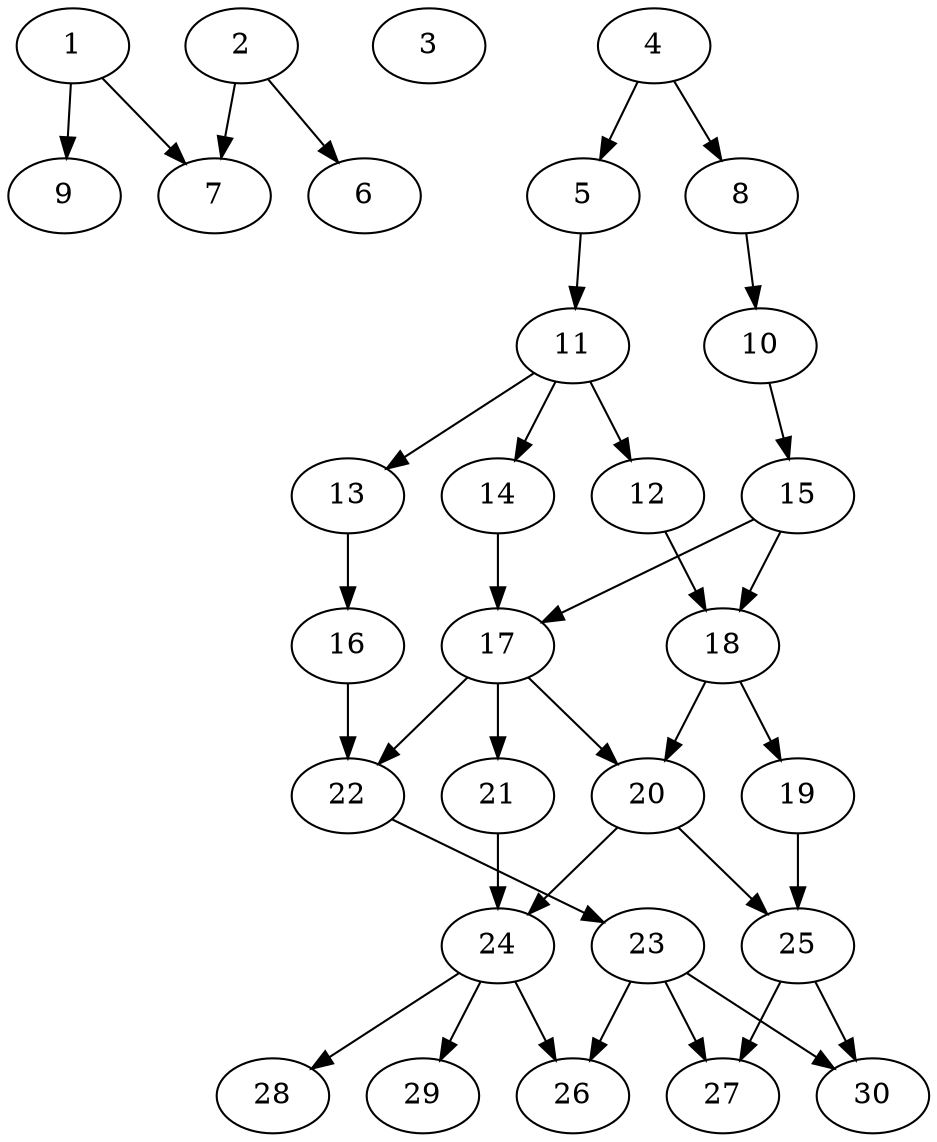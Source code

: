 // DAG automatically generated by daggen at Fri Jul 29 10:40:32 2022
// daggen.exe --dot -n 30 --ccr 0.5 --fat 0.5 --regular 0.5 --density 0.5 -o data\30/random_30_68.gv 
digraph G {
  1 [compute_size="68719476736", trans_size="69629", result_size="74752", ram="11040464",alpha="0.12"]
  1 -> 7 [size ="74752"]
  1 -> 9 [size ="74752"]
  2 [compute_size="782757789696", trans_size="106777", result_size="54272", ram="8423696",alpha="0.16"]
  2 -> 6 [size ="54272"]
  2 -> 7 [size ="54272"]
  3 [compute_size="45194444800", trans_size="245777", result_size="0", ram="19285184",alpha="0.13"]
  4 [compute_size="188111459270", trans_size="135836", result_size="13312", ram="4355984",alpha="0.16"]
  4 -> 5 [size ="13312"]
  4 -> 8 [size ="13312"]
  5 [compute_size="236192792576", trans_size="945509", result_size="91136", ram="37748288",alpha="0.15"]
  5 -> 11 [size ="91136"]
  6 [compute_size="8589934592", trans_size="9432", result_size="0", ram="27510896",alpha="0.05"]
  7 [compute_size="85710464364", trans_size="565976", result_size="0", ram="10416368",alpha="0.10"]
  8 [compute_size="421761646592", trans_size="509007", result_size="91136", ram="12355184",alpha="0.08"]
  8 -> 10 [size ="91136"]
  9 [compute_size="1833965568", trans_size="534263", result_size="0", ram="24951152",alpha="0.05"]
  10 [compute_size="62949831694", trans_size="697591", result_size="29696", ram="45365744",alpha="0.11"]
  10 -> 15 [size ="29696"]
  11 [compute_size="242929671199", trans_size="382379", result_size="13312", ram="39134288",alpha="0.16"]
  11 -> 12 [size ="13312"]
  11 -> 13 [size ="13312"]
  11 -> 14 [size ="13312"]
  12 [compute_size="781033472", trans_size="995828", result_size="70656", ram="44070032",alpha="0.04"]
  12 -> 18 [size ="70656"]
  13 [compute_size="8589934592", trans_size="549640", result_size="70656", ram="15757616",alpha="0.02"]
  13 -> 16 [size ="70656"]
  14 [compute_size="214871060354", trans_size="383562", result_size="13312", ram="49734416",alpha="0.15"]
  14 -> 17 [size ="13312"]
  15 [compute_size="8589934592", trans_size="506450", result_size="70656", ram="26379920",alpha="0.02"]
  15 -> 17 [size ="70656"]
  15 -> 18 [size ="70656"]
  16 [compute_size="28991029248", trans_size="723806", result_size="29696", ram="32316752",alpha="0.05"]
  16 -> 22 [size ="29696"]
  17 [compute_size="700876800", trans_size="218571", result_size="29696", ram="14175200",alpha="0.13"]
  17 -> 20 [size ="29696"]
  17 -> 21 [size ="29696"]
  17 -> 22 [size ="29696"]
  18 [compute_size="368293445632", trans_size="301882", result_size="9216", ram="872768",alpha="0.16"]
  18 -> 19 [size ="9216"]
  18 -> 20 [size ="9216"]
  19 [compute_size="134217728000", trans_size="926328", result_size="1024", ram="21973232",alpha="0.14"]
  19 -> 25 [size ="1024"]
  20 [compute_size="368293445632", trans_size="52302", result_size="9216", ram="44722640",alpha="0.20"]
  20 -> 24 [size ="9216"]
  20 -> 25 [size ="9216"]
  21 [compute_size="6900580352", trans_size="688224", result_size="74752", ram="4782080",alpha="0.11"]
  21 -> 24 [size ="74752"]
  22 [compute_size="274753832318", trans_size="375634", result_size="1024", ram="8545664",alpha="0.09"]
  22 -> 23 [size ="1024"]
  23 [compute_size="10257459200", trans_size="565304", result_size="1024", ram="32886992",alpha="0.20"]
  23 -> 26 [size ="1024"]
  23 -> 27 [size ="1024"]
  23 -> 30 [size ="1024"]
  24 [compute_size="826733364727", trans_size="494749", result_size="1024", ram="35761952",alpha="0.06"]
  24 -> 26 [size ="1024"]
  24 -> 28 [size ="1024"]
  24 -> 29 [size ="1024"]
  25 [compute_size="20468496384", trans_size="136188", result_size="9216", ram="4828016",alpha="0.20"]
  25 -> 27 [size ="9216"]
  25 -> 30 [size ="9216"]
  26 [compute_size="368293445632", trans_size="251819", result_size="0", ram="22424672",alpha="0.08"]
  27 [compute_size="26205519872", trans_size="313934", result_size="0", ram="39666512",alpha="0.05"]
  28 [compute_size="782757789696", trans_size="581609", result_size="0", ram="46460288",alpha="0.13"]
  29 [compute_size="8589934592", trans_size="534487", result_size="0", ram="44980832",alpha="0.15"]
  30 [compute_size="368293445632", trans_size="467608", result_size="0", ram="22073024",alpha="0.13"]
}
